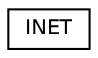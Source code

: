 digraph "Graphical Class Hierarchy"
{
  edge [fontname="Helvetica",fontsize="10",labelfontname="Helvetica",labelfontsize="10"];
  node [fontname="Helvetica",fontsize="10",shape=record];
  rankdir="LR";
  Node1 [label="INET",height=0.2,width=0.4,color="black", fillcolor="white", style="filled",URL="$d7/d8f/classINET.html"];
}
